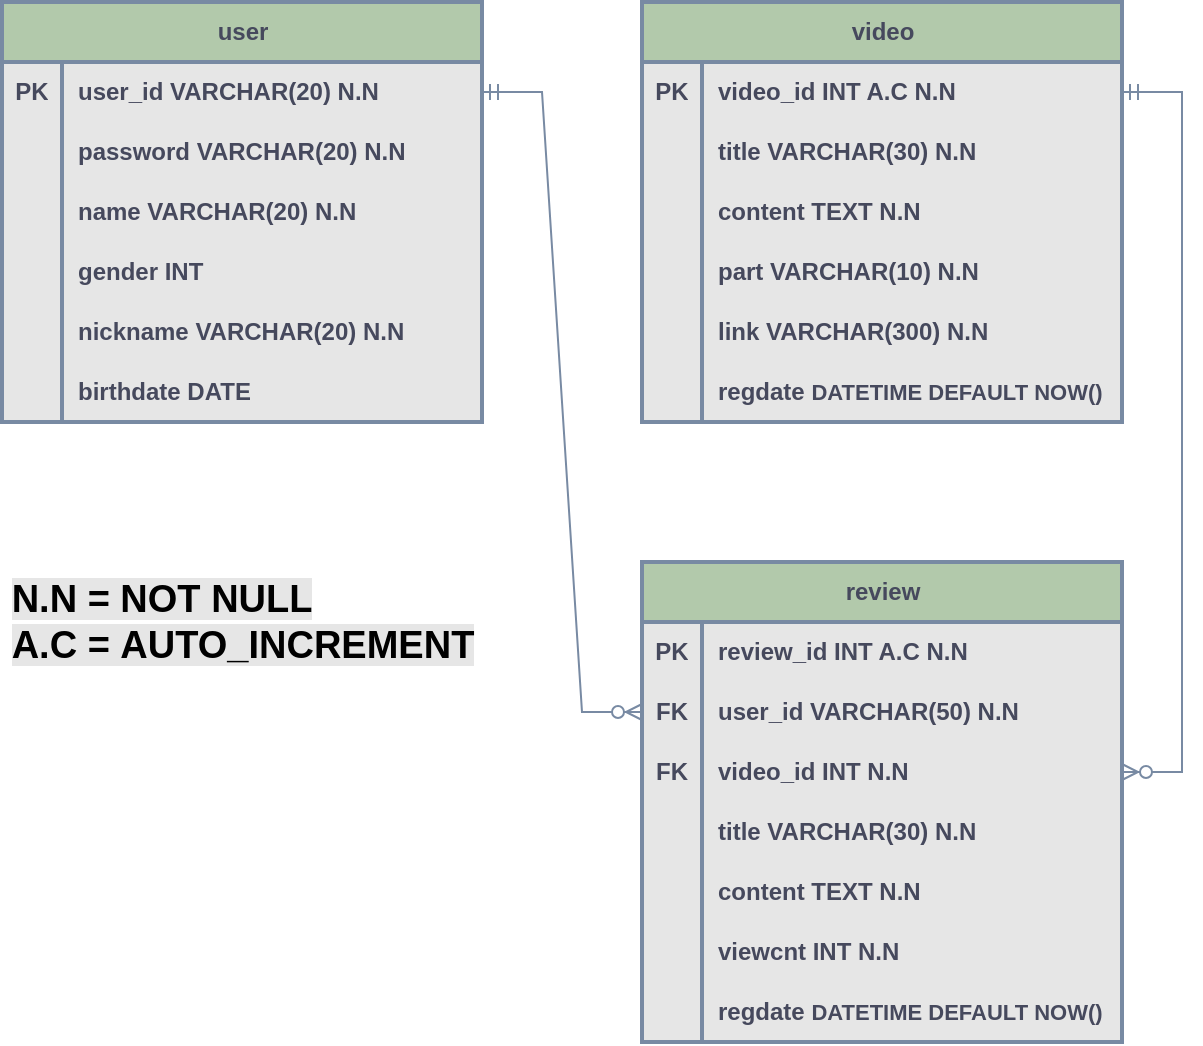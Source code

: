 <mxfile version="22.0.4" type="device">
  <diagram name="페이지-1" id="cCwl8LIfKbvLRUa88UwK">
    <mxGraphModel dx="499" dy="797" grid="1" gridSize="10" guides="1" tooltips="1" connect="1" arrows="1" fold="1" page="1" pageScale="1" pageWidth="827" pageHeight="1169" math="0" shadow="0">
      <root>
        <mxCell id="0" />
        <mxCell id="1" parent="0" />
        <mxCell id="FIubQ1Pt_erhtiENu1x_-1" value="video" style="shape=table;startSize=30;container=1;collapsible=1;childLayout=tableLayout;fixedRows=1;rowLines=0;fontStyle=1;align=center;resizeLast=1;html=1;fillColor=#B2C9AB;strokeColor=#788AA3;swimlaneFillColor=#E6E6E6;strokeWidth=2;labelBackgroundColor=none;fontColor=#46495D;" parent="1" vertex="1">
          <mxGeometry x="440" y="120" width="240" height="210" as="geometry" />
        </mxCell>
        <mxCell id="FIubQ1Pt_erhtiENu1x_-5" value="" style="shape=tableRow;horizontal=0;startSize=0;swimlaneHead=0;swimlaneBody=0;fillColor=none;collapsible=0;dropTarget=0;points=[[0,0.5],[1,0.5]];portConstraint=eastwest;top=0;left=0;right=0;bottom=0;fontStyle=1;swimlaneFillColor=#E6E6E6;strokeWidth=2;labelBackgroundColor=none;strokeColor=#788AA3;fontColor=#46495D;" parent="FIubQ1Pt_erhtiENu1x_-1" vertex="1">
          <mxGeometry y="30" width="240" height="30" as="geometry" />
        </mxCell>
        <mxCell id="FIubQ1Pt_erhtiENu1x_-6" value="PK" style="shape=partialRectangle;connectable=0;fillColor=none;top=0;left=0;bottom=0;right=0;editable=1;overflow=hidden;whiteSpace=wrap;html=1;fontStyle=1;swimlaneFillColor=#E6E6E6;strokeWidth=2;labelBackgroundColor=none;strokeColor=#788AA3;fontColor=#46495D;" parent="FIubQ1Pt_erhtiENu1x_-5" vertex="1">
          <mxGeometry width="30" height="30" as="geometry">
            <mxRectangle width="30" height="30" as="alternateBounds" />
          </mxGeometry>
        </mxCell>
        <mxCell id="FIubQ1Pt_erhtiENu1x_-7" value="video_id INT A.C N.N" style="shape=partialRectangle;connectable=0;fillColor=none;top=0;left=0;bottom=0;right=0;align=left;spacingLeft=6;overflow=hidden;whiteSpace=wrap;html=1;fontStyle=1;swimlaneFillColor=#E6E6E6;strokeWidth=2;labelBackgroundColor=none;strokeColor=#788AA3;fontColor=#46495D;" parent="FIubQ1Pt_erhtiENu1x_-5" vertex="1">
          <mxGeometry x="30" width="210" height="30" as="geometry">
            <mxRectangle width="210" height="30" as="alternateBounds" />
          </mxGeometry>
        </mxCell>
        <mxCell id="FIubQ1Pt_erhtiENu1x_-95" value="" style="shape=tableRow;horizontal=0;startSize=0;swimlaneHead=0;swimlaneBody=0;fillColor=none;collapsible=0;dropTarget=0;points=[[0,0.5],[1,0.5]];portConstraint=eastwest;top=0;left=0;right=0;bottom=0;fontStyle=1;swimlaneFillColor=#E6E6E6;strokeWidth=2;labelBackgroundColor=none;strokeColor=#788AA3;fontColor=#46495D;" parent="FIubQ1Pt_erhtiENu1x_-1" vertex="1">
          <mxGeometry y="60" width="240" height="30" as="geometry" />
        </mxCell>
        <mxCell id="FIubQ1Pt_erhtiENu1x_-96" value="" style="shape=partialRectangle;connectable=0;fillColor=none;top=0;left=0;bottom=0;right=0;editable=1;overflow=hidden;whiteSpace=wrap;html=1;fontStyle=1;swimlaneFillColor=#E6E6E6;strokeWidth=2;labelBackgroundColor=none;strokeColor=#788AA3;fontColor=#46495D;" parent="FIubQ1Pt_erhtiENu1x_-95" vertex="1">
          <mxGeometry width="30" height="30" as="geometry">
            <mxRectangle width="30" height="30" as="alternateBounds" />
          </mxGeometry>
        </mxCell>
        <mxCell id="FIubQ1Pt_erhtiENu1x_-97" value="title VARCHAR(30) N.N" style="shape=partialRectangle;connectable=0;fillColor=none;top=0;left=0;bottom=0;right=0;align=left;spacingLeft=6;overflow=hidden;whiteSpace=wrap;html=1;fontStyle=1;swimlaneFillColor=#E6E6E6;strokeWidth=2;labelBackgroundColor=none;strokeColor=#788AA3;fontColor=#46495D;" parent="FIubQ1Pt_erhtiENu1x_-95" vertex="1">
          <mxGeometry x="30" width="210" height="30" as="geometry">
            <mxRectangle width="210" height="30" as="alternateBounds" />
          </mxGeometry>
        </mxCell>
        <mxCell id="FIubQ1Pt_erhtiENu1x_-8" value="" style="shape=tableRow;horizontal=0;startSize=0;swimlaneHead=0;swimlaneBody=0;fillColor=none;collapsible=0;dropTarget=0;points=[[0,0.5],[1,0.5]];portConstraint=eastwest;top=0;left=0;right=0;bottom=0;fontStyle=1;swimlaneFillColor=#E6E6E6;strokeWidth=2;labelBackgroundColor=none;strokeColor=#788AA3;fontColor=#46495D;" parent="FIubQ1Pt_erhtiENu1x_-1" vertex="1">
          <mxGeometry y="90" width="240" height="30" as="geometry" />
        </mxCell>
        <mxCell id="FIubQ1Pt_erhtiENu1x_-9" value="" style="shape=partialRectangle;connectable=0;fillColor=none;top=0;left=0;bottom=0;right=0;editable=1;overflow=hidden;whiteSpace=wrap;html=1;fontStyle=1;swimlaneFillColor=#E6E6E6;strokeWidth=2;labelBackgroundColor=none;strokeColor=#788AA3;fontColor=#46495D;" parent="FIubQ1Pt_erhtiENu1x_-8" vertex="1">
          <mxGeometry width="30" height="30" as="geometry">
            <mxRectangle width="30" height="30" as="alternateBounds" />
          </mxGeometry>
        </mxCell>
        <mxCell id="FIubQ1Pt_erhtiENu1x_-10" value="content TEXT N.N" style="shape=partialRectangle;connectable=0;fillColor=none;top=0;left=0;bottom=0;right=0;align=left;spacingLeft=6;overflow=hidden;whiteSpace=wrap;html=1;fontStyle=1;swimlaneFillColor=#E6E6E6;strokeWidth=2;labelBackgroundColor=none;strokeColor=#788AA3;fontColor=#46495D;" parent="FIubQ1Pt_erhtiENu1x_-8" vertex="1">
          <mxGeometry x="30" width="210" height="30" as="geometry">
            <mxRectangle width="210" height="30" as="alternateBounds" />
          </mxGeometry>
        </mxCell>
        <mxCell id="FIubQ1Pt_erhtiENu1x_-11" value="" style="shape=tableRow;horizontal=0;startSize=0;swimlaneHead=0;swimlaneBody=0;fillColor=none;collapsible=0;dropTarget=0;points=[[0,0.5],[1,0.5]];portConstraint=eastwest;top=0;left=0;right=0;bottom=0;fontStyle=1;swimlaneFillColor=#E6E6E6;strokeWidth=2;labelBackgroundColor=none;strokeColor=#788AA3;fontColor=#46495D;" parent="FIubQ1Pt_erhtiENu1x_-1" vertex="1">
          <mxGeometry y="120" width="240" height="30" as="geometry" />
        </mxCell>
        <mxCell id="FIubQ1Pt_erhtiENu1x_-12" value="" style="shape=partialRectangle;connectable=0;fillColor=none;top=0;left=0;bottom=0;right=0;editable=1;overflow=hidden;whiteSpace=wrap;html=1;fontStyle=1;swimlaneFillColor=#E6E6E6;strokeWidth=2;labelBackgroundColor=none;strokeColor=#788AA3;fontColor=#46495D;" parent="FIubQ1Pt_erhtiENu1x_-11" vertex="1">
          <mxGeometry width="30" height="30" as="geometry">
            <mxRectangle width="30" height="30" as="alternateBounds" />
          </mxGeometry>
        </mxCell>
        <mxCell id="FIubQ1Pt_erhtiENu1x_-13" value="part VARCHAR(10) N.N" style="shape=partialRectangle;connectable=0;fillColor=none;top=0;left=0;bottom=0;right=0;align=left;spacingLeft=6;overflow=hidden;whiteSpace=wrap;html=1;fontStyle=1;swimlaneFillColor=#E6E6E6;strokeWidth=2;labelBackgroundColor=none;strokeColor=#788AA3;fontColor=#46495D;" parent="FIubQ1Pt_erhtiENu1x_-11" vertex="1">
          <mxGeometry x="30" width="210" height="30" as="geometry">
            <mxRectangle width="210" height="30" as="alternateBounds" />
          </mxGeometry>
        </mxCell>
        <mxCell id="FIubQ1Pt_erhtiENu1x_-98" value="" style="shape=tableRow;horizontal=0;startSize=0;swimlaneHead=0;swimlaneBody=0;fillColor=none;collapsible=0;dropTarget=0;points=[[0,0.5],[1,0.5]];portConstraint=eastwest;top=0;left=0;right=0;bottom=0;fontStyle=1;swimlaneFillColor=#E6E6E6;strokeWidth=2;labelBackgroundColor=none;strokeColor=#788AA3;fontColor=#46495D;" parent="FIubQ1Pt_erhtiENu1x_-1" vertex="1">
          <mxGeometry y="150" width="240" height="30" as="geometry" />
        </mxCell>
        <mxCell id="FIubQ1Pt_erhtiENu1x_-99" value="" style="shape=partialRectangle;connectable=0;fillColor=none;top=0;left=0;bottom=0;right=0;editable=1;overflow=hidden;whiteSpace=wrap;html=1;fontStyle=1;swimlaneFillColor=#E6E6E6;strokeWidth=2;labelBackgroundColor=none;strokeColor=#788AA3;fontColor=#46495D;" parent="FIubQ1Pt_erhtiENu1x_-98" vertex="1">
          <mxGeometry width="30" height="30" as="geometry">
            <mxRectangle width="30" height="30" as="alternateBounds" />
          </mxGeometry>
        </mxCell>
        <mxCell id="FIubQ1Pt_erhtiENu1x_-100" value="link VARCHAR(300) N.N" style="shape=partialRectangle;connectable=0;fillColor=none;top=0;left=0;bottom=0;right=0;align=left;spacingLeft=6;overflow=hidden;whiteSpace=wrap;html=1;fontStyle=1;swimlaneFillColor=#E6E6E6;strokeWidth=2;labelBackgroundColor=none;strokeColor=#788AA3;fontColor=#46495D;" parent="FIubQ1Pt_erhtiENu1x_-98" vertex="1">
          <mxGeometry x="30" width="210" height="30" as="geometry">
            <mxRectangle width="210" height="30" as="alternateBounds" />
          </mxGeometry>
        </mxCell>
        <mxCell id="FIubQ1Pt_erhtiENu1x_-101" value="" style="shape=tableRow;horizontal=0;startSize=0;swimlaneHead=0;swimlaneBody=0;fillColor=none;collapsible=0;dropTarget=0;points=[[0,0.5],[1,0.5]];portConstraint=eastwest;top=0;left=0;right=0;bottom=0;fontStyle=1;swimlaneFillColor=#E6E6E6;strokeWidth=2;labelBackgroundColor=none;strokeColor=#788AA3;fontColor=#46495D;" parent="FIubQ1Pt_erhtiENu1x_-1" vertex="1">
          <mxGeometry y="180" width="240" height="30" as="geometry" />
        </mxCell>
        <mxCell id="FIubQ1Pt_erhtiENu1x_-102" value="" style="shape=partialRectangle;connectable=0;fillColor=none;top=0;left=0;bottom=0;right=0;editable=1;overflow=hidden;whiteSpace=wrap;html=1;fontStyle=1;swimlaneFillColor=#E6E6E6;strokeWidth=2;labelBackgroundColor=none;strokeColor=#788AA3;fontColor=#46495D;" parent="FIubQ1Pt_erhtiENu1x_-101" vertex="1">
          <mxGeometry width="30" height="30" as="geometry">
            <mxRectangle width="30" height="30" as="alternateBounds" />
          </mxGeometry>
        </mxCell>
        <mxCell id="FIubQ1Pt_erhtiENu1x_-103" value="regdate &lt;font style=&quot;font-size: 11px;&quot;&gt;DATETIME DEFAULT NOW()&lt;/font&gt;" style="shape=partialRectangle;connectable=0;fillColor=none;top=0;left=0;bottom=0;right=0;align=left;spacingLeft=6;overflow=hidden;whiteSpace=wrap;html=1;fontStyle=1;swimlaneFillColor=#E6E6E6;strokeWidth=2;labelBackgroundColor=none;strokeColor=#788AA3;fontColor=#46495D;" parent="FIubQ1Pt_erhtiENu1x_-101" vertex="1">
          <mxGeometry x="30" width="210" height="30" as="geometry">
            <mxRectangle width="210" height="30" as="alternateBounds" />
          </mxGeometry>
        </mxCell>
        <mxCell id="FIubQ1Pt_erhtiENu1x_-14" value="user" style="shape=table;startSize=30;container=1;collapsible=1;childLayout=tableLayout;fixedRows=1;rowLines=0;fontStyle=1;align=center;resizeLast=1;html=1;fillColor=#B2C9AB;strokeColor=#788AA3;swimlaneFillColor=#E6E6E6;strokeWidth=2;labelBackgroundColor=none;fontColor=#46495D;" parent="1" vertex="1">
          <mxGeometry x="120" y="120" width="240" height="210" as="geometry" />
        </mxCell>
        <mxCell id="FIubQ1Pt_erhtiENu1x_-18" value="" style="shape=tableRow;horizontal=0;startSize=0;swimlaneHead=0;swimlaneBody=0;fillColor=none;collapsible=0;dropTarget=0;points=[[0,0.5],[1,0.5]];portConstraint=eastwest;top=0;left=0;right=0;bottom=0;fontStyle=1;swimlaneFillColor=#E6E6E6;strokeWidth=2;labelBackgroundColor=none;strokeColor=#788AA3;fontColor=#46495D;" parent="FIubQ1Pt_erhtiENu1x_-14" vertex="1">
          <mxGeometry y="30" width="240" height="30" as="geometry" />
        </mxCell>
        <mxCell id="FIubQ1Pt_erhtiENu1x_-19" value="PK" style="shape=partialRectangle;connectable=0;fillColor=none;top=0;left=0;bottom=0;right=0;editable=1;overflow=hidden;whiteSpace=wrap;html=1;fontStyle=1;swimlaneFillColor=#E6E6E6;strokeWidth=2;labelBackgroundColor=none;strokeColor=#788AA3;fontColor=#46495D;" parent="FIubQ1Pt_erhtiENu1x_-18" vertex="1">
          <mxGeometry width="30" height="30" as="geometry">
            <mxRectangle width="30" height="30" as="alternateBounds" />
          </mxGeometry>
        </mxCell>
        <mxCell id="FIubQ1Pt_erhtiENu1x_-20" value="&lt;span&gt;user_id VARCHAR(20) N.N&lt;/span&gt;" style="shape=partialRectangle;connectable=0;fillColor=none;top=0;left=0;bottom=0;right=0;align=left;spacingLeft=6;overflow=hidden;whiteSpace=wrap;html=1;fontStyle=1;swimlaneFillColor=#E6E6E6;strokeWidth=2;labelBackgroundColor=none;strokeColor=#788AA3;fontColor=#46495D;" parent="FIubQ1Pt_erhtiENu1x_-18" vertex="1">
          <mxGeometry x="30" width="210" height="30" as="geometry">
            <mxRectangle width="210" height="30" as="alternateBounds" />
          </mxGeometry>
        </mxCell>
        <mxCell id="FIubQ1Pt_erhtiENu1x_-21" value="" style="shape=tableRow;horizontal=0;startSize=0;swimlaneHead=0;swimlaneBody=0;fillColor=none;collapsible=0;dropTarget=0;points=[[0,0.5],[1,0.5]];portConstraint=eastwest;top=0;left=0;right=0;bottom=0;fontStyle=1;swimlaneFillColor=#E6E6E6;strokeWidth=2;labelBackgroundColor=none;strokeColor=#788AA3;fontColor=#46495D;" parent="FIubQ1Pt_erhtiENu1x_-14" vertex="1">
          <mxGeometry y="60" width="240" height="30" as="geometry" />
        </mxCell>
        <mxCell id="FIubQ1Pt_erhtiENu1x_-22" value="" style="shape=partialRectangle;connectable=0;fillColor=none;top=0;left=0;bottom=0;right=0;editable=1;overflow=hidden;whiteSpace=wrap;html=1;fontStyle=1;swimlaneFillColor=#E6E6E6;strokeWidth=2;labelBackgroundColor=none;strokeColor=#788AA3;fontColor=#46495D;" parent="FIubQ1Pt_erhtiENu1x_-21" vertex="1">
          <mxGeometry width="30" height="30" as="geometry">
            <mxRectangle width="30" height="30" as="alternateBounds" />
          </mxGeometry>
        </mxCell>
        <mxCell id="FIubQ1Pt_erhtiENu1x_-23" value="password VARCHAR(20) N.N" style="shape=partialRectangle;connectable=0;fillColor=none;top=0;left=0;bottom=0;right=0;align=left;spacingLeft=6;overflow=hidden;whiteSpace=wrap;html=1;fontStyle=1;swimlaneFillColor=#E6E6E6;strokeWidth=2;labelBackgroundColor=none;strokeColor=#788AA3;fontColor=#46495D;" parent="FIubQ1Pt_erhtiENu1x_-21" vertex="1">
          <mxGeometry x="30" width="210" height="30" as="geometry">
            <mxRectangle width="210" height="30" as="alternateBounds" />
          </mxGeometry>
        </mxCell>
        <mxCell id="FIubQ1Pt_erhtiENu1x_-71" value="" style="shape=tableRow;horizontal=0;startSize=0;swimlaneHead=0;swimlaneBody=0;fillColor=none;collapsible=0;dropTarget=0;points=[[0,0.5],[1,0.5]];portConstraint=eastwest;top=0;left=0;right=0;bottom=0;fontStyle=1;swimlaneFillColor=#E6E6E6;strokeWidth=2;labelBackgroundColor=none;strokeColor=#788AA3;fontColor=#46495D;" parent="FIubQ1Pt_erhtiENu1x_-14" vertex="1">
          <mxGeometry y="90" width="240" height="30" as="geometry" />
        </mxCell>
        <mxCell id="FIubQ1Pt_erhtiENu1x_-72" value="" style="shape=partialRectangle;connectable=0;fillColor=none;top=0;left=0;bottom=0;right=0;editable=1;overflow=hidden;whiteSpace=wrap;html=1;fontStyle=1;swimlaneFillColor=#E6E6E6;strokeWidth=2;labelBackgroundColor=none;strokeColor=#788AA3;fontColor=#46495D;" parent="FIubQ1Pt_erhtiENu1x_-71" vertex="1">
          <mxGeometry width="30" height="30" as="geometry">
            <mxRectangle width="30" height="30" as="alternateBounds" />
          </mxGeometry>
        </mxCell>
        <mxCell id="FIubQ1Pt_erhtiENu1x_-73" value="name VARCHAR(20) N.N" style="shape=partialRectangle;connectable=0;fillColor=none;top=0;left=0;bottom=0;right=0;align=left;spacingLeft=6;overflow=hidden;whiteSpace=wrap;html=1;fontStyle=1;swimlaneFillColor=#E6E6E6;strokeWidth=2;labelBackgroundColor=none;strokeColor=#788AA3;fontColor=#46495D;" parent="FIubQ1Pt_erhtiENu1x_-71" vertex="1">
          <mxGeometry x="30" width="210" height="30" as="geometry">
            <mxRectangle width="210" height="30" as="alternateBounds" />
          </mxGeometry>
        </mxCell>
        <mxCell id="FIubQ1Pt_erhtiENu1x_-74" value="" style="shape=tableRow;horizontal=0;startSize=0;swimlaneHead=0;swimlaneBody=0;fillColor=none;collapsible=0;dropTarget=0;points=[[0,0.5],[1,0.5]];portConstraint=eastwest;top=0;left=0;right=0;bottom=0;fontStyle=1;swimlaneFillColor=#E6E6E6;strokeWidth=2;labelBackgroundColor=none;strokeColor=#788AA3;fontColor=#46495D;" parent="FIubQ1Pt_erhtiENu1x_-14" vertex="1">
          <mxGeometry y="120" width="240" height="30" as="geometry" />
        </mxCell>
        <mxCell id="FIubQ1Pt_erhtiENu1x_-75" value="" style="shape=partialRectangle;connectable=0;fillColor=none;top=0;left=0;bottom=0;right=0;editable=1;overflow=hidden;whiteSpace=wrap;html=1;fontStyle=1;swimlaneFillColor=#E6E6E6;strokeWidth=2;labelBackgroundColor=none;strokeColor=#788AA3;fontColor=#46495D;" parent="FIubQ1Pt_erhtiENu1x_-74" vertex="1">
          <mxGeometry width="30" height="30" as="geometry">
            <mxRectangle width="30" height="30" as="alternateBounds" />
          </mxGeometry>
        </mxCell>
        <mxCell id="FIubQ1Pt_erhtiENu1x_-76" value="gender INT" style="shape=partialRectangle;connectable=0;fillColor=none;top=0;left=0;bottom=0;right=0;align=left;spacingLeft=6;overflow=hidden;whiteSpace=wrap;html=1;fontStyle=1;swimlaneFillColor=#E6E6E6;strokeWidth=2;labelBackgroundColor=none;strokeColor=#788AA3;fontColor=#46495D;" parent="FIubQ1Pt_erhtiENu1x_-74" vertex="1">
          <mxGeometry x="30" width="210" height="30" as="geometry">
            <mxRectangle width="210" height="30" as="alternateBounds" />
          </mxGeometry>
        </mxCell>
        <mxCell id="FIubQ1Pt_erhtiENu1x_-77" value="" style="shape=tableRow;horizontal=0;startSize=0;swimlaneHead=0;swimlaneBody=0;fillColor=none;collapsible=0;dropTarget=0;points=[[0,0.5],[1,0.5]];portConstraint=eastwest;top=0;left=0;right=0;bottom=0;fontStyle=1;swimlaneFillColor=#E6E6E6;strokeWidth=2;labelBackgroundColor=none;strokeColor=#788AA3;fontColor=#46495D;" parent="FIubQ1Pt_erhtiENu1x_-14" vertex="1">
          <mxGeometry y="150" width="240" height="30" as="geometry" />
        </mxCell>
        <mxCell id="FIubQ1Pt_erhtiENu1x_-78" value="" style="shape=partialRectangle;connectable=0;fillColor=none;top=0;left=0;bottom=0;right=0;editable=1;overflow=hidden;whiteSpace=wrap;html=1;fontStyle=1;swimlaneFillColor=#E6E6E6;strokeWidth=2;labelBackgroundColor=none;strokeColor=#788AA3;fontColor=#46495D;" parent="FIubQ1Pt_erhtiENu1x_-77" vertex="1">
          <mxGeometry width="30" height="30" as="geometry">
            <mxRectangle width="30" height="30" as="alternateBounds" />
          </mxGeometry>
        </mxCell>
        <mxCell id="FIubQ1Pt_erhtiENu1x_-79" value="nickname VARCHAR(20) N.N" style="shape=partialRectangle;connectable=0;fillColor=none;top=0;left=0;bottom=0;right=0;align=left;spacingLeft=6;overflow=hidden;whiteSpace=wrap;html=1;fontStyle=1;swimlaneFillColor=#E6E6E6;strokeWidth=2;labelBackgroundColor=none;strokeColor=#788AA3;fontColor=#46495D;" parent="FIubQ1Pt_erhtiENu1x_-77" vertex="1">
          <mxGeometry x="30" width="210" height="30" as="geometry">
            <mxRectangle width="210" height="30" as="alternateBounds" />
          </mxGeometry>
        </mxCell>
        <mxCell id="FIubQ1Pt_erhtiENu1x_-80" value="" style="shape=tableRow;horizontal=0;startSize=0;swimlaneHead=0;swimlaneBody=0;fillColor=none;collapsible=0;dropTarget=0;points=[[0,0.5],[1,0.5]];portConstraint=eastwest;top=0;left=0;right=0;bottom=0;fontStyle=1;swimlaneFillColor=#E6E6E6;strokeWidth=2;labelBackgroundColor=none;strokeColor=#788AA3;fontColor=#46495D;" parent="FIubQ1Pt_erhtiENu1x_-14" vertex="1">
          <mxGeometry y="180" width="240" height="30" as="geometry" />
        </mxCell>
        <mxCell id="FIubQ1Pt_erhtiENu1x_-81" value="" style="shape=partialRectangle;connectable=0;fillColor=none;top=0;left=0;bottom=0;right=0;editable=1;overflow=hidden;whiteSpace=wrap;html=1;fontStyle=1;swimlaneFillColor=#E6E6E6;strokeWidth=2;labelBackgroundColor=none;strokeColor=#788AA3;fontColor=#46495D;" parent="FIubQ1Pt_erhtiENu1x_-80" vertex="1">
          <mxGeometry width="30" height="30" as="geometry">
            <mxRectangle width="30" height="30" as="alternateBounds" />
          </mxGeometry>
        </mxCell>
        <mxCell id="FIubQ1Pt_erhtiENu1x_-82" value="birthdate DATE" style="shape=partialRectangle;connectable=0;fillColor=none;top=0;left=0;bottom=0;right=0;align=left;spacingLeft=6;overflow=hidden;whiteSpace=wrap;html=1;fontStyle=1;swimlaneFillColor=#E6E6E6;strokeWidth=2;labelBackgroundColor=none;strokeColor=#788AA3;fontColor=#46495D;" parent="FIubQ1Pt_erhtiENu1x_-80" vertex="1">
          <mxGeometry x="30" width="210" height="30" as="geometry">
            <mxRectangle width="210" height="30" as="alternateBounds" />
          </mxGeometry>
        </mxCell>
        <mxCell id="FIubQ1Pt_erhtiENu1x_-27" value="review" style="shape=table;startSize=30;container=1;collapsible=1;childLayout=tableLayout;fixedRows=1;rowLines=0;fontStyle=1;align=center;resizeLast=1;html=1;fillColor=#B2C9AB;strokeColor=#788AA3;strokeWidth=2;swimlaneFillColor=#E6E6E6;labelBackgroundColor=none;fontColor=#46495D;" parent="1" vertex="1">
          <mxGeometry x="440" y="400" width="240" height="240" as="geometry" />
        </mxCell>
        <mxCell id="FIubQ1Pt_erhtiENu1x_-31" value="" style="shape=tableRow;horizontal=0;startSize=0;swimlaneHead=0;swimlaneBody=0;fillColor=none;collapsible=0;dropTarget=0;points=[[0,0.5],[1,0.5]];portConstraint=eastwest;top=0;left=0;right=0;bottom=0;fontStyle=1;strokeWidth=2;swimlaneFillColor=#E6E6E6;labelBackgroundColor=none;strokeColor=#788AA3;fontColor=#46495D;" parent="FIubQ1Pt_erhtiENu1x_-27" vertex="1">
          <mxGeometry y="30" width="240" height="30" as="geometry" />
        </mxCell>
        <mxCell id="FIubQ1Pt_erhtiENu1x_-32" value="PK" style="shape=partialRectangle;connectable=0;fillColor=none;top=0;left=0;bottom=0;right=0;editable=1;overflow=hidden;whiteSpace=wrap;html=1;fontStyle=1;strokeWidth=2;swimlaneFillColor=#E6E6E6;labelBackgroundColor=none;strokeColor=#788AA3;fontColor=#46495D;" parent="FIubQ1Pt_erhtiENu1x_-31" vertex="1">
          <mxGeometry width="30" height="30" as="geometry">
            <mxRectangle width="30" height="30" as="alternateBounds" />
          </mxGeometry>
        </mxCell>
        <mxCell id="FIubQ1Pt_erhtiENu1x_-33" value="review_id INT A.C N.N" style="shape=partialRectangle;connectable=0;fillColor=none;top=0;left=0;bottom=0;right=0;align=left;spacingLeft=6;overflow=hidden;whiteSpace=wrap;html=1;fontStyle=1;strokeWidth=2;swimlaneFillColor=#E6E6E6;labelBackgroundColor=none;strokeColor=#788AA3;fontColor=#46495D;" parent="FIubQ1Pt_erhtiENu1x_-31" vertex="1">
          <mxGeometry x="30" width="210" height="30" as="geometry">
            <mxRectangle width="210" height="30" as="alternateBounds" />
          </mxGeometry>
        </mxCell>
        <mxCell id="FIubQ1Pt_erhtiENu1x_-34" value="" style="shape=tableRow;horizontal=0;startSize=0;swimlaneHead=0;swimlaneBody=0;fillColor=none;collapsible=0;dropTarget=0;points=[[0,0.5],[1,0.5]];portConstraint=eastwest;top=0;left=0;right=0;bottom=0;fontStyle=1;strokeWidth=2;swimlaneFillColor=#E6E6E6;labelBackgroundColor=none;strokeColor=#788AA3;fontColor=#46495D;" parent="FIubQ1Pt_erhtiENu1x_-27" vertex="1">
          <mxGeometry y="60" width="240" height="30" as="geometry" />
        </mxCell>
        <mxCell id="FIubQ1Pt_erhtiENu1x_-35" value="FK" style="shape=partialRectangle;connectable=0;fillColor=none;top=0;left=0;bottom=0;right=0;editable=1;overflow=hidden;whiteSpace=wrap;html=1;fontStyle=1;strokeWidth=2;swimlaneFillColor=#E6E6E6;labelBackgroundColor=none;strokeColor=#788AA3;fontColor=#46495D;" parent="FIubQ1Pt_erhtiENu1x_-34" vertex="1">
          <mxGeometry width="30" height="30" as="geometry">
            <mxRectangle width="30" height="30" as="alternateBounds" />
          </mxGeometry>
        </mxCell>
        <mxCell id="FIubQ1Pt_erhtiENu1x_-36" value="user_id VARCHAR(50) N.N" style="shape=partialRectangle;connectable=0;fillColor=none;top=0;left=0;bottom=0;right=0;align=left;spacingLeft=6;overflow=hidden;whiteSpace=wrap;html=1;fontStyle=1;strokeWidth=2;swimlaneFillColor=#E6E6E6;labelBackgroundColor=none;strokeColor=#788AA3;fontColor=#46495D;" parent="FIubQ1Pt_erhtiENu1x_-34" vertex="1">
          <mxGeometry x="30" width="210" height="30" as="geometry">
            <mxRectangle width="210" height="30" as="alternateBounds" />
          </mxGeometry>
        </mxCell>
        <mxCell id="FIubQ1Pt_erhtiENu1x_-37" value="" style="shape=tableRow;horizontal=0;startSize=0;swimlaneHead=0;swimlaneBody=0;fillColor=none;collapsible=0;dropTarget=0;points=[[0,0.5],[1,0.5]];portConstraint=eastwest;top=0;left=0;right=0;bottom=0;fontStyle=1;strokeWidth=2;swimlaneFillColor=#E6E6E6;labelBackgroundColor=none;strokeColor=#788AA3;fontColor=#46495D;" parent="FIubQ1Pt_erhtiENu1x_-27" vertex="1">
          <mxGeometry y="90" width="240" height="30" as="geometry" />
        </mxCell>
        <mxCell id="FIubQ1Pt_erhtiENu1x_-38" value="FK" style="shape=partialRectangle;connectable=0;fillColor=none;top=0;left=0;bottom=0;right=0;editable=1;overflow=hidden;whiteSpace=wrap;html=1;fontStyle=1;strokeWidth=2;swimlaneFillColor=#E6E6E6;labelBackgroundColor=none;strokeColor=#788AA3;fontColor=#46495D;" parent="FIubQ1Pt_erhtiENu1x_-37" vertex="1">
          <mxGeometry width="30" height="30" as="geometry">
            <mxRectangle width="30" height="30" as="alternateBounds" />
          </mxGeometry>
        </mxCell>
        <mxCell id="FIubQ1Pt_erhtiENu1x_-39" value="video_id INT&amp;nbsp;N.N" style="shape=partialRectangle;connectable=0;fillColor=none;top=0;left=0;bottom=0;right=0;align=left;spacingLeft=6;overflow=hidden;whiteSpace=wrap;html=1;fontStyle=1;strokeWidth=2;swimlaneFillColor=#E6E6E6;labelBackgroundColor=none;strokeColor=#788AA3;fontColor=#46495D;" parent="FIubQ1Pt_erhtiENu1x_-37" vertex="1">
          <mxGeometry x="30" width="210" height="30" as="geometry">
            <mxRectangle width="210" height="30" as="alternateBounds" />
          </mxGeometry>
        </mxCell>
        <mxCell id="FIubQ1Pt_erhtiENu1x_-107" value="" style="shape=tableRow;horizontal=0;startSize=0;swimlaneHead=0;swimlaneBody=0;fillColor=none;collapsible=0;dropTarget=0;points=[[0,0.5],[1,0.5]];portConstraint=eastwest;top=0;left=0;right=0;bottom=0;fontStyle=1;strokeWidth=2;swimlaneFillColor=#E6E6E6;labelBackgroundColor=none;strokeColor=#788AA3;fontColor=#46495D;" parent="FIubQ1Pt_erhtiENu1x_-27" vertex="1">
          <mxGeometry y="120" width="240" height="30" as="geometry" />
        </mxCell>
        <mxCell id="FIubQ1Pt_erhtiENu1x_-108" value="" style="shape=partialRectangle;connectable=0;fillColor=none;top=0;left=0;bottom=0;right=0;editable=1;overflow=hidden;whiteSpace=wrap;html=1;fontStyle=1;strokeWidth=2;swimlaneFillColor=#E6E6E6;labelBackgroundColor=none;strokeColor=#788AA3;fontColor=#46495D;" parent="FIubQ1Pt_erhtiENu1x_-107" vertex="1">
          <mxGeometry width="30" height="30" as="geometry">
            <mxRectangle width="30" height="30" as="alternateBounds" />
          </mxGeometry>
        </mxCell>
        <mxCell id="FIubQ1Pt_erhtiENu1x_-109" value="title VARCHAR(30) N.N" style="shape=partialRectangle;connectable=0;fillColor=none;top=0;left=0;bottom=0;right=0;align=left;spacingLeft=6;overflow=hidden;whiteSpace=wrap;html=1;fontStyle=1;strokeWidth=2;swimlaneFillColor=#E6E6E6;labelBackgroundColor=none;strokeColor=#788AA3;fontColor=#46495D;" parent="FIubQ1Pt_erhtiENu1x_-107" vertex="1">
          <mxGeometry x="30" width="210" height="30" as="geometry">
            <mxRectangle width="210" height="30" as="alternateBounds" />
          </mxGeometry>
        </mxCell>
        <mxCell id="FIubQ1Pt_erhtiENu1x_-110" value="" style="shape=tableRow;horizontal=0;startSize=0;swimlaneHead=0;swimlaneBody=0;fillColor=none;collapsible=0;dropTarget=0;points=[[0,0.5],[1,0.5]];portConstraint=eastwest;top=0;left=0;right=0;bottom=0;fontStyle=1;strokeWidth=2;swimlaneFillColor=#E6E6E6;labelBackgroundColor=none;strokeColor=#788AA3;fontColor=#46495D;" parent="FIubQ1Pt_erhtiENu1x_-27" vertex="1">
          <mxGeometry y="150" width="240" height="30" as="geometry" />
        </mxCell>
        <mxCell id="FIubQ1Pt_erhtiENu1x_-111" value="" style="shape=partialRectangle;connectable=0;fillColor=none;top=0;left=0;bottom=0;right=0;editable=1;overflow=hidden;whiteSpace=wrap;html=1;fontStyle=1;strokeWidth=2;swimlaneFillColor=#E6E6E6;labelBackgroundColor=none;strokeColor=#788AA3;fontColor=#46495D;" parent="FIubQ1Pt_erhtiENu1x_-110" vertex="1">
          <mxGeometry width="30" height="30" as="geometry">
            <mxRectangle width="30" height="30" as="alternateBounds" />
          </mxGeometry>
        </mxCell>
        <mxCell id="FIubQ1Pt_erhtiENu1x_-112" value="content TEXT N.N" style="shape=partialRectangle;connectable=0;fillColor=none;top=0;left=0;bottom=0;right=0;align=left;spacingLeft=6;overflow=hidden;whiteSpace=wrap;html=1;fontStyle=1;strokeWidth=2;swimlaneFillColor=#E6E6E6;labelBackgroundColor=none;strokeColor=#788AA3;fontColor=#46495D;" parent="FIubQ1Pt_erhtiENu1x_-110" vertex="1">
          <mxGeometry x="30" width="210" height="30" as="geometry">
            <mxRectangle width="210" height="30" as="alternateBounds" />
          </mxGeometry>
        </mxCell>
        <mxCell id="FIubQ1Pt_erhtiENu1x_-113" value="" style="shape=tableRow;horizontal=0;startSize=0;swimlaneHead=0;swimlaneBody=0;fillColor=none;collapsible=0;dropTarget=0;points=[[0,0.5],[1,0.5]];portConstraint=eastwest;top=0;left=0;right=0;bottom=0;fontStyle=1;strokeWidth=2;swimlaneFillColor=#E6E6E6;labelBackgroundColor=none;strokeColor=#788AA3;fontColor=#46495D;" parent="FIubQ1Pt_erhtiENu1x_-27" vertex="1">
          <mxGeometry y="180" width="240" height="30" as="geometry" />
        </mxCell>
        <mxCell id="FIubQ1Pt_erhtiENu1x_-114" value="" style="shape=partialRectangle;connectable=0;fillColor=none;top=0;left=0;bottom=0;right=0;editable=1;overflow=hidden;whiteSpace=wrap;html=1;fontStyle=1;strokeWidth=2;swimlaneFillColor=#E6E6E6;labelBackgroundColor=none;strokeColor=#788AA3;fontColor=#46495D;" parent="FIubQ1Pt_erhtiENu1x_-113" vertex="1">
          <mxGeometry width="30" height="30" as="geometry">
            <mxRectangle width="30" height="30" as="alternateBounds" />
          </mxGeometry>
        </mxCell>
        <mxCell id="FIubQ1Pt_erhtiENu1x_-115" value="viewcnt INT&amp;nbsp;N.N" style="shape=partialRectangle;connectable=0;fillColor=none;top=0;left=0;bottom=0;right=0;align=left;spacingLeft=6;overflow=hidden;whiteSpace=wrap;html=1;fontStyle=1;strokeWidth=2;swimlaneFillColor=#E6E6E6;labelBackgroundColor=none;strokeColor=#788AA3;fontColor=#46495D;" parent="FIubQ1Pt_erhtiENu1x_-113" vertex="1">
          <mxGeometry x="30" width="210" height="30" as="geometry">
            <mxRectangle width="210" height="30" as="alternateBounds" />
          </mxGeometry>
        </mxCell>
        <mxCell id="FIubQ1Pt_erhtiENu1x_-116" value="" style="shape=tableRow;horizontal=0;startSize=0;swimlaneHead=0;swimlaneBody=0;fillColor=none;collapsible=0;dropTarget=0;points=[[0,0.5],[1,0.5]];portConstraint=eastwest;top=0;left=0;right=0;bottom=0;fontStyle=1;strokeWidth=2;swimlaneFillColor=#E6E6E6;labelBackgroundColor=none;strokeColor=#788AA3;fontColor=#46495D;" parent="FIubQ1Pt_erhtiENu1x_-27" vertex="1">
          <mxGeometry y="210" width="240" height="30" as="geometry" />
        </mxCell>
        <mxCell id="FIubQ1Pt_erhtiENu1x_-117" value="" style="shape=partialRectangle;connectable=0;fillColor=none;top=0;left=0;bottom=0;right=0;editable=1;overflow=hidden;whiteSpace=wrap;html=1;fontStyle=1;strokeWidth=2;swimlaneFillColor=#E6E6E6;labelBackgroundColor=none;strokeColor=#788AA3;fontColor=#46495D;" parent="FIubQ1Pt_erhtiENu1x_-116" vertex="1">
          <mxGeometry width="30" height="30" as="geometry">
            <mxRectangle width="30" height="30" as="alternateBounds" />
          </mxGeometry>
        </mxCell>
        <mxCell id="FIubQ1Pt_erhtiENu1x_-118" value="regdate &lt;font style=&quot;font-size: 11px;&quot;&gt;DATETIME DEFAULT NOW()&lt;/font&gt;" style="shape=partialRectangle;connectable=0;fillColor=none;top=0;left=0;bottom=0;right=0;align=left;spacingLeft=6;overflow=hidden;whiteSpace=wrap;html=1;fontStyle=1;strokeWidth=2;swimlaneFillColor=#E6E6E6;labelBackgroundColor=none;strokeColor=#788AA3;fontColor=#46495D;" parent="FIubQ1Pt_erhtiENu1x_-116" vertex="1">
          <mxGeometry x="30" width="210" height="30" as="geometry">
            <mxRectangle width="210" height="30" as="alternateBounds" />
          </mxGeometry>
        </mxCell>
        <mxCell id="FIubQ1Pt_erhtiENu1x_-120" value="" style="edgeStyle=entityRelationEdgeStyle;fontSize=12;html=1;endArrow=ERzeroToMany;startArrow=ERmandOne;rounded=0;strokeColor=#788AA3;fontColor=#46495D;fillColor=#B2C9AB;" parent="1" source="FIubQ1Pt_erhtiENu1x_-18" target="FIubQ1Pt_erhtiENu1x_-34" edge="1">
          <mxGeometry width="100" height="100" relative="1" as="geometry">
            <mxPoint y="180" as="sourcePoint" />
            <mxPoint x="100" y="80" as="targetPoint" />
            <Array as="points">
              <mxPoint x="20" y="-120" />
              <mxPoint x="-30" y="100" />
              <mxPoint x="350" y="460" />
              <mxPoint x="410" y="450" />
            </Array>
          </mxGeometry>
        </mxCell>
        <mxCell id="FIubQ1Pt_erhtiENu1x_-121" value="" style="edgeStyle=entityRelationEdgeStyle;fontSize=12;html=1;endArrow=ERzeroToMany;startArrow=ERmandOne;rounded=0;strokeColor=#788AA3;fontColor=#46495D;fillColor=#B2C9AB;" parent="1" source="FIubQ1Pt_erhtiENu1x_-5" target="FIubQ1Pt_erhtiENu1x_-37" edge="1">
          <mxGeometry width="100" height="100" relative="1" as="geometry">
            <mxPoint x="210" y="400" as="sourcePoint" />
            <mxPoint x="290" y="710" as="targetPoint" />
            <Array as="points">
              <mxPoint x="-130" y="115" />
              <mxPoint x="-180" y="335" />
              <mxPoint x="200" y="695" />
              <mxPoint x="260" y="685" />
            </Array>
          </mxGeometry>
        </mxCell>
        <mxCell id="yMgoRq2WjAfj9UwGe6Io-4" value="&lt;div style=&quot;text-align: left; font-size: 19px;&quot;&gt;&lt;font style=&quot;font-size: 19px; background-color: rgb(230, 230, 230);&quot; face=&quot;Helvetica&quot;&gt;N.N = NOT NULL&lt;/font&gt;&lt;/div&gt;&lt;div style=&quot;text-align: left; font-size: 19px;&quot;&gt;&lt;font style=&quot;font-size: 19px; background-color: rgb(230, 230, 230);&quot; face=&quot;Helvetica&quot;&gt;A.C =&amp;nbsp;AUTO_INCREMENT&lt;/font&gt;&lt;/div&gt;" style="text;strokeColor=none;fillColor=none;html=1;fontSize=20;fontStyle=1;verticalAlign=middle;align=center;fontFamily=Architects Daughter;" vertex="1" parent="1">
          <mxGeometry x="190" y="410" width="100" height="40" as="geometry" />
        </mxCell>
      </root>
    </mxGraphModel>
  </diagram>
</mxfile>
